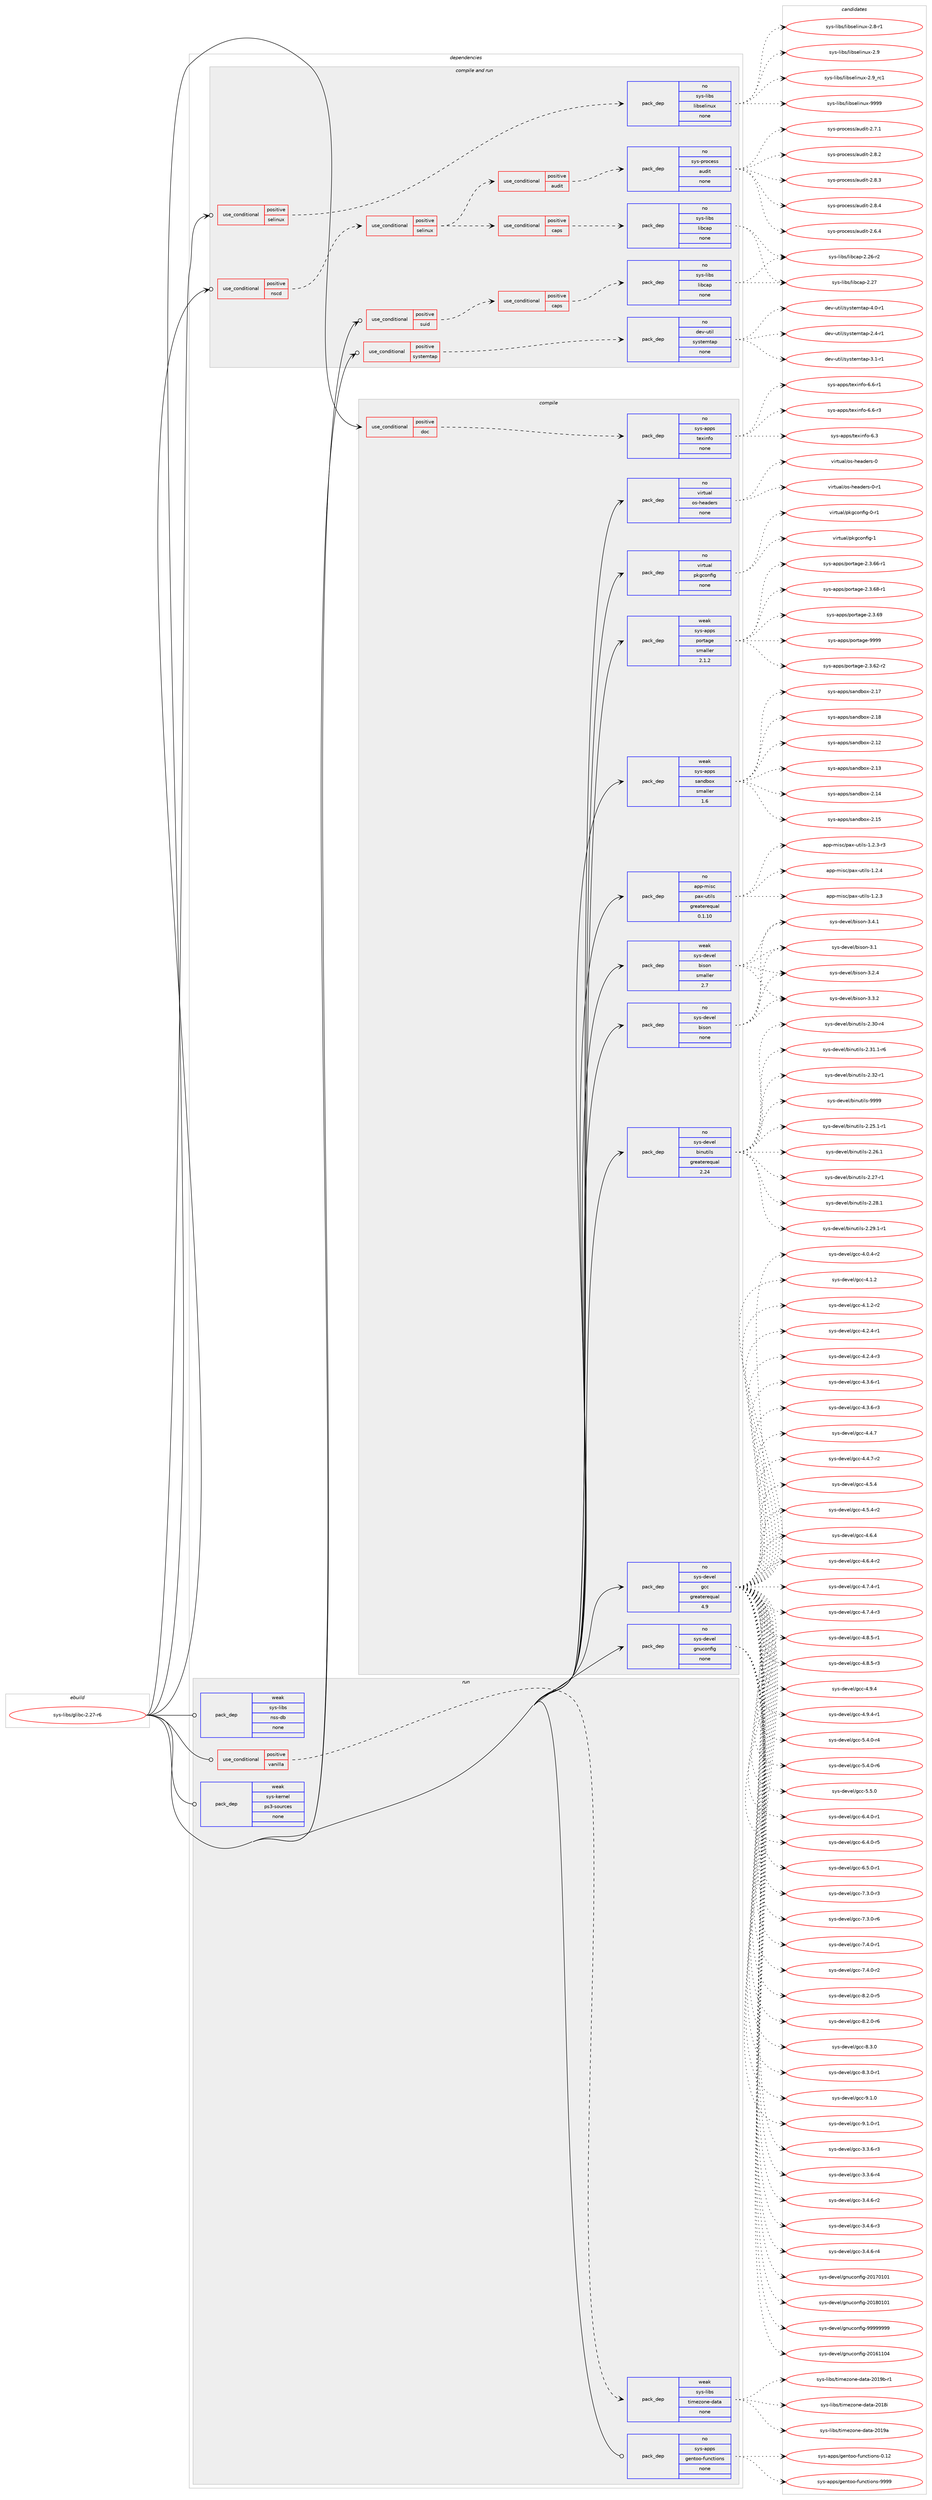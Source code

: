digraph prolog {

# *************
# Graph options
# *************

newrank=true;
concentrate=true;
compound=true;
graph [rankdir=LR,fontname=Helvetica,fontsize=10,ranksep=1.5];#, ranksep=2.5, nodesep=0.2];
edge  [arrowhead=vee];
node  [fontname=Helvetica,fontsize=10];

# **********
# The ebuild
# **********

subgraph cluster_leftcol {
color=gray;
rank=same;
label=<<i>ebuild</i>>;
id [label="sys-libs/glibc-2.27-r6", color=red, width=4, href="../sys-libs/glibc-2.27-r6.svg"];
}

# ****************
# The dependencies
# ****************

subgraph cluster_midcol {
color=gray;
label=<<i>dependencies</i>>;
subgraph cluster_compile {
fillcolor="#eeeeee";
style=filled;
label=<<i>compile</i>>;
subgraph cond411 {
dependency1644 [label=<<TABLE BORDER="0" CELLBORDER="1" CELLSPACING="0" CELLPADDING="4"><TR><TD ROWSPAN="3" CELLPADDING="10">use_conditional</TD></TR><TR><TD>positive</TD></TR><TR><TD>doc</TD></TR></TABLE>>, shape=none, color=red];
subgraph pack1211 {
dependency1645 [label=<<TABLE BORDER="0" CELLBORDER="1" CELLSPACING="0" CELLPADDING="4" WIDTH="220"><TR><TD ROWSPAN="6" CELLPADDING="30">pack_dep</TD></TR><TR><TD WIDTH="110">no</TD></TR><TR><TD>sys-apps</TD></TR><TR><TD>texinfo</TD></TR><TR><TD>none</TD></TR><TR><TD></TD></TR></TABLE>>, shape=none, color=blue];
}
dependency1644:e -> dependency1645:w [weight=20,style="dashed",arrowhead="vee"];
}
id:e -> dependency1644:w [weight=20,style="solid",arrowhead="vee"];
subgraph pack1212 {
dependency1646 [label=<<TABLE BORDER="0" CELLBORDER="1" CELLSPACING="0" CELLPADDING="4" WIDTH="220"><TR><TD ROWSPAN="6" CELLPADDING="30">pack_dep</TD></TR><TR><TD WIDTH="110">no</TD></TR><TR><TD>app-misc</TD></TR><TR><TD>pax-utils</TD></TR><TR><TD>greaterequal</TD></TR><TR><TD>0.1.10</TD></TR></TABLE>>, shape=none, color=blue];
}
id:e -> dependency1646:w [weight=20,style="solid",arrowhead="vee"];
subgraph pack1213 {
dependency1647 [label=<<TABLE BORDER="0" CELLBORDER="1" CELLSPACING="0" CELLPADDING="4" WIDTH="220"><TR><TD ROWSPAN="6" CELLPADDING="30">pack_dep</TD></TR><TR><TD WIDTH="110">no</TD></TR><TR><TD>sys-devel</TD></TR><TR><TD>binutils</TD></TR><TR><TD>greaterequal</TD></TR><TR><TD>2.24</TD></TR></TABLE>>, shape=none, color=blue];
}
id:e -> dependency1647:w [weight=20,style="solid",arrowhead="vee"];
subgraph pack1214 {
dependency1648 [label=<<TABLE BORDER="0" CELLBORDER="1" CELLSPACING="0" CELLPADDING="4" WIDTH="220"><TR><TD ROWSPAN="6" CELLPADDING="30">pack_dep</TD></TR><TR><TD WIDTH="110">no</TD></TR><TR><TD>sys-devel</TD></TR><TR><TD>bison</TD></TR><TR><TD>none</TD></TR><TR><TD></TD></TR></TABLE>>, shape=none, color=blue];
}
id:e -> dependency1648:w [weight=20,style="solid",arrowhead="vee"];
subgraph pack1215 {
dependency1649 [label=<<TABLE BORDER="0" CELLBORDER="1" CELLSPACING="0" CELLPADDING="4" WIDTH="220"><TR><TD ROWSPAN="6" CELLPADDING="30">pack_dep</TD></TR><TR><TD WIDTH="110">no</TD></TR><TR><TD>sys-devel</TD></TR><TR><TD>gcc</TD></TR><TR><TD>greaterequal</TD></TR><TR><TD>4.9</TD></TR></TABLE>>, shape=none, color=blue];
}
id:e -> dependency1649:w [weight=20,style="solid",arrowhead="vee"];
subgraph pack1216 {
dependency1650 [label=<<TABLE BORDER="0" CELLBORDER="1" CELLSPACING="0" CELLPADDING="4" WIDTH="220"><TR><TD ROWSPAN="6" CELLPADDING="30">pack_dep</TD></TR><TR><TD WIDTH="110">no</TD></TR><TR><TD>sys-devel</TD></TR><TR><TD>gnuconfig</TD></TR><TR><TD>none</TD></TR><TR><TD></TD></TR></TABLE>>, shape=none, color=blue];
}
id:e -> dependency1650:w [weight=20,style="solid",arrowhead="vee"];
subgraph pack1217 {
dependency1651 [label=<<TABLE BORDER="0" CELLBORDER="1" CELLSPACING="0" CELLPADDING="4" WIDTH="220"><TR><TD ROWSPAN="6" CELLPADDING="30">pack_dep</TD></TR><TR><TD WIDTH="110">no</TD></TR><TR><TD>virtual</TD></TR><TR><TD>os-headers</TD></TR><TR><TD>none</TD></TR><TR><TD></TD></TR></TABLE>>, shape=none, color=blue];
}
id:e -> dependency1651:w [weight=20,style="solid",arrowhead="vee"];
subgraph pack1218 {
dependency1652 [label=<<TABLE BORDER="0" CELLBORDER="1" CELLSPACING="0" CELLPADDING="4" WIDTH="220"><TR><TD ROWSPAN="6" CELLPADDING="30">pack_dep</TD></TR><TR><TD WIDTH="110">no</TD></TR><TR><TD>virtual</TD></TR><TR><TD>pkgconfig</TD></TR><TR><TD>none</TD></TR><TR><TD></TD></TR></TABLE>>, shape=none, color=blue];
}
id:e -> dependency1652:w [weight=20,style="solid",arrowhead="vee"];
subgraph pack1219 {
dependency1653 [label=<<TABLE BORDER="0" CELLBORDER="1" CELLSPACING="0" CELLPADDING="4" WIDTH="220"><TR><TD ROWSPAN="6" CELLPADDING="30">pack_dep</TD></TR><TR><TD WIDTH="110">weak</TD></TR><TR><TD>sys-apps</TD></TR><TR><TD>portage</TD></TR><TR><TD>smaller</TD></TR><TR><TD>2.1.2</TD></TR></TABLE>>, shape=none, color=blue];
}
id:e -> dependency1653:w [weight=20,style="solid",arrowhead="vee"];
subgraph pack1220 {
dependency1654 [label=<<TABLE BORDER="0" CELLBORDER="1" CELLSPACING="0" CELLPADDING="4" WIDTH="220"><TR><TD ROWSPAN="6" CELLPADDING="30">pack_dep</TD></TR><TR><TD WIDTH="110">weak</TD></TR><TR><TD>sys-apps</TD></TR><TR><TD>sandbox</TD></TR><TR><TD>smaller</TD></TR><TR><TD>1.6</TD></TR></TABLE>>, shape=none, color=blue];
}
id:e -> dependency1654:w [weight=20,style="solid",arrowhead="vee"];
subgraph pack1221 {
dependency1655 [label=<<TABLE BORDER="0" CELLBORDER="1" CELLSPACING="0" CELLPADDING="4" WIDTH="220"><TR><TD ROWSPAN="6" CELLPADDING="30">pack_dep</TD></TR><TR><TD WIDTH="110">weak</TD></TR><TR><TD>sys-devel</TD></TR><TR><TD>bison</TD></TR><TR><TD>smaller</TD></TR><TR><TD>2.7</TD></TR></TABLE>>, shape=none, color=blue];
}
id:e -> dependency1655:w [weight=20,style="solid",arrowhead="vee"];
}
subgraph cluster_compileandrun {
fillcolor="#eeeeee";
style=filled;
label=<<i>compile and run</i>>;
subgraph cond412 {
dependency1656 [label=<<TABLE BORDER="0" CELLBORDER="1" CELLSPACING="0" CELLPADDING="4"><TR><TD ROWSPAN="3" CELLPADDING="10">use_conditional</TD></TR><TR><TD>positive</TD></TR><TR><TD>nscd</TD></TR></TABLE>>, shape=none, color=red];
subgraph cond413 {
dependency1657 [label=<<TABLE BORDER="0" CELLBORDER="1" CELLSPACING="0" CELLPADDING="4"><TR><TD ROWSPAN="3" CELLPADDING="10">use_conditional</TD></TR><TR><TD>positive</TD></TR><TR><TD>selinux</TD></TR></TABLE>>, shape=none, color=red];
subgraph cond414 {
dependency1658 [label=<<TABLE BORDER="0" CELLBORDER="1" CELLSPACING="0" CELLPADDING="4"><TR><TD ROWSPAN="3" CELLPADDING="10">use_conditional</TD></TR><TR><TD>positive</TD></TR><TR><TD>audit</TD></TR></TABLE>>, shape=none, color=red];
subgraph pack1222 {
dependency1659 [label=<<TABLE BORDER="0" CELLBORDER="1" CELLSPACING="0" CELLPADDING="4" WIDTH="220"><TR><TD ROWSPAN="6" CELLPADDING="30">pack_dep</TD></TR><TR><TD WIDTH="110">no</TD></TR><TR><TD>sys-process</TD></TR><TR><TD>audit</TD></TR><TR><TD>none</TD></TR><TR><TD></TD></TR></TABLE>>, shape=none, color=blue];
}
dependency1658:e -> dependency1659:w [weight=20,style="dashed",arrowhead="vee"];
}
dependency1657:e -> dependency1658:w [weight=20,style="dashed",arrowhead="vee"];
subgraph cond415 {
dependency1660 [label=<<TABLE BORDER="0" CELLBORDER="1" CELLSPACING="0" CELLPADDING="4"><TR><TD ROWSPAN="3" CELLPADDING="10">use_conditional</TD></TR><TR><TD>positive</TD></TR><TR><TD>caps</TD></TR></TABLE>>, shape=none, color=red];
subgraph pack1223 {
dependency1661 [label=<<TABLE BORDER="0" CELLBORDER="1" CELLSPACING="0" CELLPADDING="4" WIDTH="220"><TR><TD ROWSPAN="6" CELLPADDING="30">pack_dep</TD></TR><TR><TD WIDTH="110">no</TD></TR><TR><TD>sys-libs</TD></TR><TR><TD>libcap</TD></TR><TR><TD>none</TD></TR><TR><TD></TD></TR></TABLE>>, shape=none, color=blue];
}
dependency1660:e -> dependency1661:w [weight=20,style="dashed",arrowhead="vee"];
}
dependency1657:e -> dependency1660:w [weight=20,style="dashed",arrowhead="vee"];
}
dependency1656:e -> dependency1657:w [weight=20,style="dashed",arrowhead="vee"];
}
id:e -> dependency1656:w [weight=20,style="solid",arrowhead="odotvee"];
subgraph cond416 {
dependency1662 [label=<<TABLE BORDER="0" CELLBORDER="1" CELLSPACING="0" CELLPADDING="4"><TR><TD ROWSPAN="3" CELLPADDING="10">use_conditional</TD></TR><TR><TD>positive</TD></TR><TR><TD>selinux</TD></TR></TABLE>>, shape=none, color=red];
subgraph pack1224 {
dependency1663 [label=<<TABLE BORDER="0" CELLBORDER="1" CELLSPACING="0" CELLPADDING="4" WIDTH="220"><TR><TD ROWSPAN="6" CELLPADDING="30">pack_dep</TD></TR><TR><TD WIDTH="110">no</TD></TR><TR><TD>sys-libs</TD></TR><TR><TD>libselinux</TD></TR><TR><TD>none</TD></TR><TR><TD></TD></TR></TABLE>>, shape=none, color=blue];
}
dependency1662:e -> dependency1663:w [weight=20,style="dashed",arrowhead="vee"];
}
id:e -> dependency1662:w [weight=20,style="solid",arrowhead="odotvee"];
subgraph cond417 {
dependency1664 [label=<<TABLE BORDER="0" CELLBORDER="1" CELLSPACING="0" CELLPADDING="4"><TR><TD ROWSPAN="3" CELLPADDING="10">use_conditional</TD></TR><TR><TD>positive</TD></TR><TR><TD>suid</TD></TR></TABLE>>, shape=none, color=red];
subgraph cond418 {
dependency1665 [label=<<TABLE BORDER="0" CELLBORDER="1" CELLSPACING="0" CELLPADDING="4"><TR><TD ROWSPAN="3" CELLPADDING="10">use_conditional</TD></TR><TR><TD>positive</TD></TR><TR><TD>caps</TD></TR></TABLE>>, shape=none, color=red];
subgraph pack1225 {
dependency1666 [label=<<TABLE BORDER="0" CELLBORDER="1" CELLSPACING="0" CELLPADDING="4" WIDTH="220"><TR><TD ROWSPAN="6" CELLPADDING="30">pack_dep</TD></TR><TR><TD WIDTH="110">no</TD></TR><TR><TD>sys-libs</TD></TR><TR><TD>libcap</TD></TR><TR><TD>none</TD></TR><TR><TD></TD></TR></TABLE>>, shape=none, color=blue];
}
dependency1665:e -> dependency1666:w [weight=20,style="dashed",arrowhead="vee"];
}
dependency1664:e -> dependency1665:w [weight=20,style="dashed",arrowhead="vee"];
}
id:e -> dependency1664:w [weight=20,style="solid",arrowhead="odotvee"];
subgraph cond419 {
dependency1667 [label=<<TABLE BORDER="0" CELLBORDER="1" CELLSPACING="0" CELLPADDING="4"><TR><TD ROWSPAN="3" CELLPADDING="10">use_conditional</TD></TR><TR><TD>positive</TD></TR><TR><TD>systemtap</TD></TR></TABLE>>, shape=none, color=red];
subgraph pack1226 {
dependency1668 [label=<<TABLE BORDER="0" CELLBORDER="1" CELLSPACING="0" CELLPADDING="4" WIDTH="220"><TR><TD ROWSPAN="6" CELLPADDING="30">pack_dep</TD></TR><TR><TD WIDTH="110">no</TD></TR><TR><TD>dev-util</TD></TR><TR><TD>systemtap</TD></TR><TR><TD>none</TD></TR><TR><TD></TD></TR></TABLE>>, shape=none, color=blue];
}
dependency1667:e -> dependency1668:w [weight=20,style="dashed",arrowhead="vee"];
}
id:e -> dependency1667:w [weight=20,style="solid",arrowhead="odotvee"];
}
subgraph cluster_run {
fillcolor="#eeeeee";
style=filled;
label=<<i>run</i>>;
subgraph cond420 {
dependency1669 [label=<<TABLE BORDER="0" CELLBORDER="1" CELLSPACING="0" CELLPADDING="4"><TR><TD ROWSPAN="3" CELLPADDING="10">use_conditional</TD></TR><TR><TD>positive</TD></TR><TR><TD>vanilla</TD></TR></TABLE>>, shape=none, color=red];
subgraph pack1227 {
dependency1670 [label=<<TABLE BORDER="0" CELLBORDER="1" CELLSPACING="0" CELLPADDING="4" WIDTH="220"><TR><TD ROWSPAN="6" CELLPADDING="30">pack_dep</TD></TR><TR><TD WIDTH="110">weak</TD></TR><TR><TD>sys-libs</TD></TR><TR><TD>timezone-data</TD></TR><TR><TD>none</TD></TR><TR><TD></TD></TR></TABLE>>, shape=none, color=blue];
}
dependency1669:e -> dependency1670:w [weight=20,style="dashed",arrowhead="vee"];
}
id:e -> dependency1669:w [weight=20,style="solid",arrowhead="odot"];
subgraph pack1228 {
dependency1671 [label=<<TABLE BORDER="0" CELLBORDER="1" CELLSPACING="0" CELLPADDING="4" WIDTH="220"><TR><TD ROWSPAN="6" CELLPADDING="30">pack_dep</TD></TR><TR><TD WIDTH="110">no</TD></TR><TR><TD>sys-apps</TD></TR><TR><TD>gentoo-functions</TD></TR><TR><TD>none</TD></TR><TR><TD></TD></TR></TABLE>>, shape=none, color=blue];
}
id:e -> dependency1671:w [weight=20,style="solid",arrowhead="odot"];
subgraph pack1229 {
dependency1672 [label=<<TABLE BORDER="0" CELLBORDER="1" CELLSPACING="0" CELLPADDING="4" WIDTH="220"><TR><TD ROWSPAN="6" CELLPADDING="30">pack_dep</TD></TR><TR><TD WIDTH="110">weak</TD></TR><TR><TD>sys-kernel</TD></TR><TR><TD>ps3-sources</TD></TR><TR><TD>none</TD></TR><TR><TD></TD></TR></TABLE>>, shape=none, color=blue];
}
id:e -> dependency1672:w [weight=20,style="solid",arrowhead="odot"];
subgraph pack1230 {
dependency1673 [label=<<TABLE BORDER="0" CELLBORDER="1" CELLSPACING="0" CELLPADDING="4" WIDTH="220"><TR><TD ROWSPAN="6" CELLPADDING="30">pack_dep</TD></TR><TR><TD WIDTH="110">weak</TD></TR><TR><TD>sys-libs</TD></TR><TR><TD>nss-db</TD></TR><TR><TD>none</TD></TR><TR><TD></TD></TR></TABLE>>, shape=none, color=blue];
}
id:e -> dependency1673:w [weight=20,style="solid",arrowhead="odot"];
}
}

# **************
# The candidates
# **************

subgraph cluster_choices {
rank=same;
color=gray;
label=<<i>candidates</i>>;

subgraph choice1211 {
color=black;
nodesep=1;
choice11512111545971121121154711610112010511010211145544651 [label="sys-apps/texinfo-6.3", color=red, width=4,href="../sys-apps/texinfo-6.3.svg"];
choice115121115459711211211547116101120105110102111455446544511449 [label="sys-apps/texinfo-6.6-r1", color=red, width=4,href="../sys-apps/texinfo-6.6-r1.svg"];
choice115121115459711211211547116101120105110102111455446544511451 [label="sys-apps/texinfo-6.6-r3", color=red, width=4,href="../sys-apps/texinfo-6.6-r3.svg"];
dependency1645:e -> choice11512111545971121121154711610112010511010211145544651:w [style=dotted,weight="100"];
dependency1645:e -> choice115121115459711211211547116101120105110102111455446544511449:w [style=dotted,weight="100"];
dependency1645:e -> choice115121115459711211211547116101120105110102111455446544511451:w [style=dotted,weight="100"];
}
subgraph choice1212 {
color=black;
nodesep=1;
choice971121124510910511599471129712045117116105108115454946504651 [label="app-misc/pax-utils-1.2.3", color=red, width=4,href="../app-misc/pax-utils-1.2.3.svg"];
choice9711211245109105115994711297120451171161051081154549465046514511451 [label="app-misc/pax-utils-1.2.3-r3", color=red, width=4,href="../app-misc/pax-utils-1.2.3-r3.svg"];
choice971121124510910511599471129712045117116105108115454946504652 [label="app-misc/pax-utils-1.2.4", color=red, width=4,href="../app-misc/pax-utils-1.2.4.svg"];
dependency1646:e -> choice971121124510910511599471129712045117116105108115454946504651:w [style=dotted,weight="100"];
dependency1646:e -> choice9711211245109105115994711297120451171161051081154549465046514511451:w [style=dotted,weight="100"];
dependency1646:e -> choice971121124510910511599471129712045117116105108115454946504652:w [style=dotted,weight="100"];
}
subgraph choice1213 {
color=black;
nodesep=1;
choice115121115451001011181011084798105110117116105108115455046505346494511449 [label="sys-devel/binutils-2.25.1-r1", color=red, width=4,href="../sys-devel/binutils-2.25.1-r1.svg"];
choice11512111545100101118101108479810511011711610510811545504650544649 [label="sys-devel/binutils-2.26.1", color=red, width=4,href="../sys-devel/binutils-2.26.1.svg"];
choice11512111545100101118101108479810511011711610510811545504650554511449 [label="sys-devel/binutils-2.27-r1", color=red, width=4,href="../sys-devel/binutils-2.27-r1.svg"];
choice11512111545100101118101108479810511011711610510811545504650564649 [label="sys-devel/binutils-2.28.1", color=red, width=4,href="../sys-devel/binutils-2.28.1.svg"];
choice115121115451001011181011084798105110117116105108115455046505746494511449 [label="sys-devel/binutils-2.29.1-r1", color=red, width=4,href="../sys-devel/binutils-2.29.1-r1.svg"];
choice11512111545100101118101108479810511011711610510811545504651484511452 [label="sys-devel/binutils-2.30-r4", color=red, width=4,href="../sys-devel/binutils-2.30-r4.svg"];
choice115121115451001011181011084798105110117116105108115455046514946494511454 [label="sys-devel/binutils-2.31.1-r6", color=red, width=4,href="../sys-devel/binutils-2.31.1-r6.svg"];
choice11512111545100101118101108479810511011711610510811545504651504511449 [label="sys-devel/binutils-2.32-r1", color=red, width=4,href="../sys-devel/binutils-2.32-r1.svg"];
choice1151211154510010111810110847981051101171161051081154557575757 [label="sys-devel/binutils-9999", color=red, width=4,href="../sys-devel/binutils-9999.svg"];
dependency1647:e -> choice115121115451001011181011084798105110117116105108115455046505346494511449:w [style=dotted,weight="100"];
dependency1647:e -> choice11512111545100101118101108479810511011711610510811545504650544649:w [style=dotted,weight="100"];
dependency1647:e -> choice11512111545100101118101108479810511011711610510811545504650554511449:w [style=dotted,weight="100"];
dependency1647:e -> choice11512111545100101118101108479810511011711610510811545504650564649:w [style=dotted,weight="100"];
dependency1647:e -> choice115121115451001011181011084798105110117116105108115455046505746494511449:w [style=dotted,weight="100"];
dependency1647:e -> choice11512111545100101118101108479810511011711610510811545504651484511452:w [style=dotted,weight="100"];
dependency1647:e -> choice115121115451001011181011084798105110117116105108115455046514946494511454:w [style=dotted,weight="100"];
dependency1647:e -> choice11512111545100101118101108479810511011711610510811545504651504511449:w [style=dotted,weight="100"];
dependency1647:e -> choice1151211154510010111810110847981051101171161051081154557575757:w [style=dotted,weight="100"];
}
subgraph choice1214 {
color=black;
nodesep=1;
choice11512111545100101118101108479810511511111045514649 [label="sys-devel/bison-3.1", color=red, width=4,href="../sys-devel/bison-3.1.svg"];
choice115121115451001011181011084798105115111110455146504652 [label="sys-devel/bison-3.2.4", color=red, width=4,href="../sys-devel/bison-3.2.4.svg"];
choice115121115451001011181011084798105115111110455146514650 [label="sys-devel/bison-3.3.2", color=red, width=4,href="../sys-devel/bison-3.3.2.svg"];
choice115121115451001011181011084798105115111110455146524649 [label="sys-devel/bison-3.4.1", color=red, width=4,href="../sys-devel/bison-3.4.1.svg"];
dependency1648:e -> choice11512111545100101118101108479810511511111045514649:w [style=dotted,weight="100"];
dependency1648:e -> choice115121115451001011181011084798105115111110455146504652:w [style=dotted,weight="100"];
dependency1648:e -> choice115121115451001011181011084798105115111110455146514650:w [style=dotted,weight="100"];
dependency1648:e -> choice115121115451001011181011084798105115111110455146524649:w [style=dotted,weight="100"];
}
subgraph choice1215 {
color=black;
nodesep=1;
choice115121115451001011181011084710399994551465146544511451 [label="sys-devel/gcc-3.3.6-r3", color=red, width=4,href="../sys-devel/gcc-3.3.6-r3.svg"];
choice115121115451001011181011084710399994551465146544511452 [label="sys-devel/gcc-3.3.6-r4", color=red, width=4,href="../sys-devel/gcc-3.3.6-r4.svg"];
choice115121115451001011181011084710399994551465246544511450 [label="sys-devel/gcc-3.4.6-r2", color=red, width=4,href="../sys-devel/gcc-3.4.6-r2.svg"];
choice115121115451001011181011084710399994551465246544511451 [label="sys-devel/gcc-3.4.6-r3", color=red, width=4,href="../sys-devel/gcc-3.4.6-r3.svg"];
choice115121115451001011181011084710399994551465246544511452 [label="sys-devel/gcc-3.4.6-r4", color=red, width=4,href="../sys-devel/gcc-3.4.6-r4.svg"];
choice115121115451001011181011084710399994552464846524511450 [label="sys-devel/gcc-4.0.4-r2", color=red, width=4,href="../sys-devel/gcc-4.0.4-r2.svg"];
choice11512111545100101118101108471039999455246494650 [label="sys-devel/gcc-4.1.2", color=red, width=4,href="../sys-devel/gcc-4.1.2.svg"];
choice115121115451001011181011084710399994552464946504511450 [label="sys-devel/gcc-4.1.2-r2", color=red, width=4,href="../sys-devel/gcc-4.1.2-r2.svg"];
choice115121115451001011181011084710399994552465046524511449 [label="sys-devel/gcc-4.2.4-r1", color=red, width=4,href="../sys-devel/gcc-4.2.4-r1.svg"];
choice115121115451001011181011084710399994552465046524511451 [label="sys-devel/gcc-4.2.4-r3", color=red, width=4,href="../sys-devel/gcc-4.2.4-r3.svg"];
choice115121115451001011181011084710399994552465146544511449 [label="sys-devel/gcc-4.3.6-r1", color=red, width=4,href="../sys-devel/gcc-4.3.6-r1.svg"];
choice115121115451001011181011084710399994552465146544511451 [label="sys-devel/gcc-4.3.6-r3", color=red, width=4,href="../sys-devel/gcc-4.3.6-r3.svg"];
choice11512111545100101118101108471039999455246524655 [label="sys-devel/gcc-4.4.7", color=red, width=4,href="../sys-devel/gcc-4.4.7.svg"];
choice115121115451001011181011084710399994552465246554511450 [label="sys-devel/gcc-4.4.7-r2", color=red, width=4,href="../sys-devel/gcc-4.4.7-r2.svg"];
choice11512111545100101118101108471039999455246534652 [label="sys-devel/gcc-4.5.4", color=red, width=4,href="../sys-devel/gcc-4.5.4.svg"];
choice115121115451001011181011084710399994552465346524511450 [label="sys-devel/gcc-4.5.4-r2", color=red, width=4,href="../sys-devel/gcc-4.5.4-r2.svg"];
choice11512111545100101118101108471039999455246544652 [label="sys-devel/gcc-4.6.4", color=red, width=4,href="../sys-devel/gcc-4.6.4.svg"];
choice115121115451001011181011084710399994552465446524511450 [label="sys-devel/gcc-4.6.4-r2", color=red, width=4,href="../sys-devel/gcc-4.6.4-r2.svg"];
choice115121115451001011181011084710399994552465546524511449 [label="sys-devel/gcc-4.7.4-r1", color=red, width=4,href="../sys-devel/gcc-4.7.4-r1.svg"];
choice115121115451001011181011084710399994552465546524511451 [label="sys-devel/gcc-4.7.4-r3", color=red, width=4,href="../sys-devel/gcc-4.7.4-r3.svg"];
choice115121115451001011181011084710399994552465646534511449 [label="sys-devel/gcc-4.8.5-r1", color=red, width=4,href="../sys-devel/gcc-4.8.5-r1.svg"];
choice115121115451001011181011084710399994552465646534511451 [label="sys-devel/gcc-4.8.5-r3", color=red, width=4,href="../sys-devel/gcc-4.8.5-r3.svg"];
choice11512111545100101118101108471039999455246574652 [label="sys-devel/gcc-4.9.4", color=red, width=4,href="../sys-devel/gcc-4.9.4.svg"];
choice115121115451001011181011084710399994552465746524511449 [label="sys-devel/gcc-4.9.4-r1", color=red, width=4,href="../sys-devel/gcc-4.9.4-r1.svg"];
choice115121115451001011181011084710399994553465246484511452 [label="sys-devel/gcc-5.4.0-r4", color=red, width=4,href="../sys-devel/gcc-5.4.0-r4.svg"];
choice115121115451001011181011084710399994553465246484511454 [label="sys-devel/gcc-5.4.0-r6", color=red, width=4,href="../sys-devel/gcc-5.4.0-r6.svg"];
choice11512111545100101118101108471039999455346534648 [label="sys-devel/gcc-5.5.0", color=red, width=4,href="../sys-devel/gcc-5.5.0.svg"];
choice115121115451001011181011084710399994554465246484511449 [label="sys-devel/gcc-6.4.0-r1", color=red, width=4,href="../sys-devel/gcc-6.4.0-r1.svg"];
choice115121115451001011181011084710399994554465246484511453 [label="sys-devel/gcc-6.4.0-r5", color=red, width=4,href="../sys-devel/gcc-6.4.0-r5.svg"];
choice115121115451001011181011084710399994554465346484511449 [label="sys-devel/gcc-6.5.0-r1", color=red, width=4,href="../sys-devel/gcc-6.5.0-r1.svg"];
choice115121115451001011181011084710399994555465146484511451 [label="sys-devel/gcc-7.3.0-r3", color=red, width=4,href="../sys-devel/gcc-7.3.0-r3.svg"];
choice115121115451001011181011084710399994555465146484511454 [label="sys-devel/gcc-7.3.0-r6", color=red, width=4,href="../sys-devel/gcc-7.3.0-r6.svg"];
choice115121115451001011181011084710399994555465246484511449 [label="sys-devel/gcc-7.4.0-r1", color=red, width=4,href="../sys-devel/gcc-7.4.0-r1.svg"];
choice115121115451001011181011084710399994555465246484511450 [label="sys-devel/gcc-7.4.0-r2", color=red, width=4,href="../sys-devel/gcc-7.4.0-r2.svg"];
choice115121115451001011181011084710399994556465046484511453 [label="sys-devel/gcc-8.2.0-r5", color=red, width=4,href="../sys-devel/gcc-8.2.0-r5.svg"];
choice115121115451001011181011084710399994556465046484511454 [label="sys-devel/gcc-8.2.0-r6", color=red, width=4,href="../sys-devel/gcc-8.2.0-r6.svg"];
choice11512111545100101118101108471039999455646514648 [label="sys-devel/gcc-8.3.0", color=red, width=4,href="../sys-devel/gcc-8.3.0.svg"];
choice115121115451001011181011084710399994556465146484511449 [label="sys-devel/gcc-8.3.0-r1", color=red, width=4,href="../sys-devel/gcc-8.3.0-r1.svg"];
choice11512111545100101118101108471039999455746494648 [label="sys-devel/gcc-9.1.0", color=red, width=4,href="../sys-devel/gcc-9.1.0.svg"];
choice115121115451001011181011084710399994557464946484511449 [label="sys-devel/gcc-9.1.0-r1", color=red, width=4,href="../sys-devel/gcc-9.1.0-r1.svg"];
dependency1649:e -> choice115121115451001011181011084710399994551465146544511451:w [style=dotted,weight="100"];
dependency1649:e -> choice115121115451001011181011084710399994551465146544511452:w [style=dotted,weight="100"];
dependency1649:e -> choice115121115451001011181011084710399994551465246544511450:w [style=dotted,weight="100"];
dependency1649:e -> choice115121115451001011181011084710399994551465246544511451:w [style=dotted,weight="100"];
dependency1649:e -> choice115121115451001011181011084710399994551465246544511452:w [style=dotted,weight="100"];
dependency1649:e -> choice115121115451001011181011084710399994552464846524511450:w [style=dotted,weight="100"];
dependency1649:e -> choice11512111545100101118101108471039999455246494650:w [style=dotted,weight="100"];
dependency1649:e -> choice115121115451001011181011084710399994552464946504511450:w [style=dotted,weight="100"];
dependency1649:e -> choice115121115451001011181011084710399994552465046524511449:w [style=dotted,weight="100"];
dependency1649:e -> choice115121115451001011181011084710399994552465046524511451:w [style=dotted,weight="100"];
dependency1649:e -> choice115121115451001011181011084710399994552465146544511449:w [style=dotted,weight="100"];
dependency1649:e -> choice115121115451001011181011084710399994552465146544511451:w [style=dotted,weight="100"];
dependency1649:e -> choice11512111545100101118101108471039999455246524655:w [style=dotted,weight="100"];
dependency1649:e -> choice115121115451001011181011084710399994552465246554511450:w [style=dotted,weight="100"];
dependency1649:e -> choice11512111545100101118101108471039999455246534652:w [style=dotted,weight="100"];
dependency1649:e -> choice115121115451001011181011084710399994552465346524511450:w [style=dotted,weight="100"];
dependency1649:e -> choice11512111545100101118101108471039999455246544652:w [style=dotted,weight="100"];
dependency1649:e -> choice115121115451001011181011084710399994552465446524511450:w [style=dotted,weight="100"];
dependency1649:e -> choice115121115451001011181011084710399994552465546524511449:w [style=dotted,weight="100"];
dependency1649:e -> choice115121115451001011181011084710399994552465546524511451:w [style=dotted,weight="100"];
dependency1649:e -> choice115121115451001011181011084710399994552465646534511449:w [style=dotted,weight="100"];
dependency1649:e -> choice115121115451001011181011084710399994552465646534511451:w [style=dotted,weight="100"];
dependency1649:e -> choice11512111545100101118101108471039999455246574652:w [style=dotted,weight="100"];
dependency1649:e -> choice115121115451001011181011084710399994552465746524511449:w [style=dotted,weight="100"];
dependency1649:e -> choice115121115451001011181011084710399994553465246484511452:w [style=dotted,weight="100"];
dependency1649:e -> choice115121115451001011181011084710399994553465246484511454:w [style=dotted,weight="100"];
dependency1649:e -> choice11512111545100101118101108471039999455346534648:w [style=dotted,weight="100"];
dependency1649:e -> choice115121115451001011181011084710399994554465246484511449:w [style=dotted,weight="100"];
dependency1649:e -> choice115121115451001011181011084710399994554465246484511453:w [style=dotted,weight="100"];
dependency1649:e -> choice115121115451001011181011084710399994554465346484511449:w [style=dotted,weight="100"];
dependency1649:e -> choice115121115451001011181011084710399994555465146484511451:w [style=dotted,weight="100"];
dependency1649:e -> choice115121115451001011181011084710399994555465146484511454:w [style=dotted,weight="100"];
dependency1649:e -> choice115121115451001011181011084710399994555465246484511449:w [style=dotted,weight="100"];
dependency1649:e -> choice115121115451001011181011084710399994555465246484511450:w [style=dotted,weight="100"];
dependency1649:e -> choice115121115451001011181011084710399994556465046484511453:w [style=dotted,weight="100"];
dependency1649:e -> choice115121115451001011181011084710399994556465046484511454:w [style=dotted,weight="100"];
dependency1649:e -> choice11512111545100101118101108471039999455646514648:w [style=dotted,weight="100"];
dependency1649:e -> choice115121115451001011181011084710399994556465146484511449:w [style=dotted,weight="100"];
dependency1649:e -> choice11512111545100101118101108471039999455746494648:w [style=dotted,weight="100"];
dependency1649:e -> choice115121115451001011181011084710399994557464946484511449:w [style=dotted,weight="100"];
}
subgraph choice1216 {
color=black;
nodesep=1;
choice115121115451001011181011084710311011799111110102105103455048495449494852 [label="sys-devel/gnuconfig-20161104", color=red, width=4,href="../sys-devel/gnuconfig-20161104.svg"];
choice115121115451001011181011084710311011799111110102105103455048495548494849 [label="sys-devel/gnuconfig-20170101", color=red, width=4,href="../sys-devel/gnuconfig-20170101.svg"];
choice115121115451001011181011084710311011799111110102105103455048495648494849 [label="sys-devel/gnuconfig-20180101", color=red, width=4,href="../sys-devel/gnuconfig-20180101.svg"];
choice115121115451001011181011084710311011799111110102105103455757575757575757 [label="sys-devel/gnuconfig-99999999", color=red, width=4,href="../sys-devel/gnuconfig-99999999.svg"];
dependency1650:e -> choice115121115451001011181011084710311011799111110102105103455048495449494852:w [style=dotted,weight="100"];
dependency1650:e -> choice115121115451001011181011084710311011799111110102105103455048495548494849:w [style=dotted,weight="100"];
dependency1650:e -> choice115121115451001011181011084710311011799111110102105103455048495648494849:w [style=dotted,weight="100"];
dependency1650:e -> choice115121115451001011181011084710311011799111110102105103455757575757575757:w [style=dotted,weight="100"];
}
subgraph choice1217 {
color=black;
nodesep=1;
choice118105114116117971084711111545104101971001011141154548 [label="virtual/os-headers-0", color=red, width=4,href="../virtual/os-headers-0.svg"];
choice1181051141161179710847111115451041019710010111411545484511449 [label="virtual/os-headers-0-r1", color=red, width=4,href="../virtual/os-headers-0-r1.svg"];
dependency1651:e -> choice118105114116117971084711111545104101971001011141154548:w [style=dotted,weight="100"];
dependency1651:e -> choice1181051141161179710847111115451041019710010111411545484511449:w [style=dotted,weight="100"];
}
subgraph choice1218 {
color=black;
nodesep=1;
choice11810511411611797108471121071039911111010210510345484511449 [label="virtual/pkgconfig-0-r1", color=red, width=4,href="../virtual/pkgconfig-0-r1.svg"];
choice1181051141161179710847112107103991111101021051034549 [label="virtual/pkgconfig-1", color=red, width=4,href="../virtual/pkgconfig-1.svg"];
dependency1652:e -> choice11810511411611797108471121071039911111010210510345484511449:w [style=dotted,weight="100"];
dependency1652:e -> choice1181051141161179710847112107103991111101021051034549:w [style=dotted,weight="100"];
}
subgraph choice1219 {
color=black;
nodesep=1;
choice11512111545971121121154711211111411697103101455046514654504511450 [label="sys-apps/portage-2.3.62-r2", color=red, width=4,href="../sys-apps/portage-2.3.62-r2.svg"];
choice11512111545971121121154711211111411697103101455046514654544511449 [label="sys-apps/portage-2.3.66-r1", color=red, width=4,href="../sys-apps/portage-2.3.66-r1.svg"];
choice11512111545971121121154711211111411697103101455046514654564511449 [label="sys-apps/portage-2.3.68-r1", color=red, width=4,href="../sys-apps/portage-2.3.68-r1.svg"];
choice1151211154597112112115471121111141169710310145504651465457 [label="sys-apps/portage-2.3.69", color=red, width=4,href="../sys-apps/portage-2.3.69.svg"];
choice115121115459711211211547112111114116971031014557575757 [label="sys-apps/portage-9999", color=red, width=4,href="../sys-apps/portage-9999.svg"];
dependency1653:e -> choice11512111545971121121154711211111411697103101455046514654504511450:w [style=dotted,weight="100"];
dependency1653:e -> choice11512111545971121121154711211111411697103101455046514654544511449:w [style=dotted,weight="100"];
dependency1653:e -> choice11512111545971121121154711211111411697103101455046514654564511449:w [style=dotted,weight="100"];
dependency1653:e -> choice1151211154597112112115471121111141169710310145504651465457:w [style=dotted,weight="100"];
dependency1653:e -> choice115121115459711211211547112111114116971031014557575757:w [style=dotted,weight="100"];
}
subgraph choice1220 {
color=black;
nodesep=1;
choice11512111545971121121154711597110100981111204550464950 [label="sys-apps/sandbox-2.12", color=red, width=4,href="../sys-apps/sandbox-2.12.svg"];
choice11512111545971121121154711597110100981111204550464951 [label="sys-apps/sandbox-2.13", color=red, width=4,href="../sys-apps/sandbox-2.13.svg"];
choice11512111545971121121154711597110100981111204550464952 [label="sys-apps/sandbox-2.14", color=red, width=4,href="../sys-apps/sandbox-2.14.svg"];
choice11512111545971121121154711597110100981111204550464953 [label="sys-apps/sandbox-2.15", color=red, width=4,href="../sys-apps/sandbox-2.15.svg"];
choice11512111545971121121154711597110100981111204550464955 [label="sys-apps/sandbox-2.17", color=red, width=4,href="../sys-apps/sandbox-2.17.svg"];
choice11512111545971121121154711597110100981111204550464956 [label="sys-apps/sandbox-2.18", color=red, width=4,href="../sys-apps/sandbox-2.18.svg"];
dependency1654:e -> choice11512111545971121121154711597110100981111204550464950:w [style=dotted,weight="100"];
dependency1654:e -> choice11512111545971121121154711597110100981111204550464951:w [style=dotted,weight="100"];
dependency1654:e -> choice11512111545971121121154711597110100981111204550464952:w [style=dotted,weight="100"];
dependency1654:e -> choice11512111545971121121154711597110100981111204550464953:w [style=dotted,weight="100"];
dependency1654:e -> choice11512111545971121121154711597110100981111204550464955:w [style=dotted,weight="100"];
dependency1654:e -> choice11512111545971121121154711597110100981111204550464956:w [style=dotted,weight="100"];
}
subgraph choice1221 {
color=black;
nodesep=1;
choice11512111545100101118101108479810511511111045514649 [label="sys-devel/bison-3.1", color=red, width=4,href="../sys-devel/bison-3.1.svg"];
choice115121115451001011181011084798105115111110455146504652 [label="sys-devel/bison-3.2.4", color=red, width=4,href="../sys-devel/bison-3.2.4.svg"];
choice115121115451001011181011084798105115111110455146514650 [label="sys-devel/bison-3.3.2", color=red, width=4,href="../sys-devel/bison-3.3.2.svg"];
choice115121115451001011181011084798105115111110455146524649 [label="sys-devel/bison-3.4.1", color=red, width=4,href="../sys-devel/bison-3.4.1.svg"];
dependency1655:e -> choice11512111545100101118101108479810511511111045514649:w [style=dotted,weight="100"];
dependency1655:e -> choice115121115451001011181011084798105115111110455146504652:w [style=dotted,weight="100"];
dependency1655:e -> choice115121115451001011181011084798105115111110455146514650:w [style=dotted,weight="100"];
dependency1655:e -> choice115121115451001011181011084798105115111110455146524649:w [style=dotted,weight="100"];
}
subgraph choice1222 {
color=black;
nodesep=1;
choice11512111545112114111991011151154797117100105116455046544652 [label="sys-process/audit-2.6.4", color=red, width=4,href="../sys-process/audit-2.6.4.svg"];
choice11512111545112114111991011151154797117100105116455046554649 [label="sys-process/audit-2.7.1", color=red, width=4,href="../sys-process/audit-2.7.1.svg"];
choice11512111545112114111991011151154797117100105116455046564650 [label="sys-process/audit-2.8.2", color=red, width=4,href="../sys-process/audit-2.8.2.svg"];
choice11512111545112114111991011151154797117100105116455046564651 [label="sys-process/audit-2.8.3", color=red, width=4,href="../sys-process/audit-2.8.3.svg"];
choice11512111545112114111991011151154797117100105116455046564652 [label="sys-process/audit-2.8.4", color=red, width=4,href="../sys-process/audit-2.8.4.svg"];
dependency1659:e -> choice11512111545112114111991011151154797117100105116455046544652:w [style=dotted,weight="100"];
dependency1659:e -> choice11512111545112114111991011151154797117100105116455046554649:w [style=dotted,weight="100"];
dependency1659:e -> choice11512111545112114111991011151154797117100105116455046564650:w [style=dotted,weight="100"];
dependency1659:e -> choice11512111545112114111991011151154797117100105116455046564651:w [style=dotted,weight="100"];
dependency1659:e -> choice11512111545112114111991011151154797117100105116455046564652:w [style=dotted,weight="100"];
}
subgraph choice1223 {
color=black;
nodesep=1;
choice11512111545108105981154710810598999711245504650544511450 [label="sys-libs/libcap-2.26-r2", color=red, width=4,href="../sys-libs/libcap-2.26-r2.svg"];
choice1151211154510810598115471081059899971124550465055 [label="sys-libs/libcap-2.27", color=red, width=4,href="../sys-libs/libcap-2.27.svg"];
dependency1661:e -> choice11512111545108105981154710810598999711245504650544511450:w [style=dotted,weight="100"];
dependency1661:e -> choice1151211154510810598115471081059899971124550465055:w [style=dotted,weight="100"];
}
subgraph choice1224 {
color=black;
nodesep=1;
choice11512111545108105981154710810598115101108105110117120455046564511449 [label="sys-libs/libselinux-2.8-r1", color=red, width=4,href="../sys-libs/libselinux-2.8-r1.svg"];
choice1151211154510810598115471081059811510110810511011712045504657 [label="sys-libs/libselinux-2.9", color=red, width=4,href="../sys-libs/libselinux-2.9.svg"];
choice1151211154510810598115471081059811510110810511011712045504657951149949 [label="sys-libs/libselinux-2.9_rc1", color=red, width=4,href="../sys-libs/libselinux-2.9_rc1.svg"];
choice115121115451081059811547108105981151011081051101171204557575757 [label="sys-libs/libselinux-9999", color=red, width=4,href="../sys-libs/libselinux-9999.svg"];
dependency1663:e -> choice11512111545108105981154710810598115101108105110117120455046564511449:w [style=dotted,weight="100"];
dependency1663:e -> choice1151211154510810598115471081059811510110810511011712045504657:w [style=dotted,weight="100"];
dependency1663:e -> choice1151211154510810598115471081059811510110810511011712045504657951149949:w [style=dotted,weight="100"];
dependency1663:e -> choice115121115451081059811547108105981151011081051101171204557575757:w [style=dotted,weight="100"];
}
subgraph choice1225 {
color=black;
nodesep=1;
choice11512111545108105981154710810598999711245504650544511450 [label="sys-libs/libcap-2.26-r2", color=red, width=4,href="../sys-libs/libcap-2.26-r2.svg"];
choice1151211154510810598115471081059899971124550465055 [label="sys-libs/libcap-2.27", color=red, width=4,href="../sys-libs/libcap-2.27.svg"];
dependency1666:e -> choice11512111545108105981154710810598999711245504650544511450:w [style=dotted,weight="100"];
dependency1666:e -> choice1151211154510810598115471081059899971124550465055:w [style=dotted,weight="100"];
}
subgraph choice1226 {
color=black;
nodesep=1;
choice100101118451171161051084711512111511610110911697112455046524511449 [label="dev-util/systemtap-2.4-r1", color=red, width=4,href="../dev-util/systemtap-2.4-r1.svg"];
choice100101118451171161051084711512111511610110911697112455146494511449 [label="dev-util/systemtap-3.1-r1", color=red, width=4,href="../dev-util/systemtap-3.1-r1.svg"];
choice100101118451171161051084711512111511610110911697112455246484511449 [label="dev-util/systemtap-4.0-r1", color=red, width=4,href="../dev-util/systemtap-4.0-r1.svg"];
dependency1668:e -> choice100101118451171161051084711512111511610110911697112455046524511449:w [style=dotted,weight="100"];
dependency1668:e -> choice100101118451171161051084711512111511610110911697112455146494511449:w [style=dotted,weight="100"];
dependency1668:e -> choice100101118451171161051084711512111511610110911697112455246484511449:w [style=dotted,weight="100"];
}
subgraph choice1227 {
color=black;
nodesep=1;
choice1151211154510810598115471161051091011221111101014510097116974550484956105 [label="sys-libs/timezone-data-2018i", color=red, width=4,href="../sys-libs/timezone-data-2018i.svg"];
choice115121115451081059811547116105109101122111110101451009711697455048495797 [label="sys-libs/timezone-data-2019a", color=red, width=4,href="../sys-libs/timezone-data-2019a.svg"];
choice1151211154510810598115471161051091011221111101014510097116974550484957984511449 [label="sys-libs/timezone-data-2019b-r1", color=red, width=4,href="../sys-libs/timezone-data-2019b-r1.svg"];
dependency1670:e -> choice1151211154510810598115471161051091011221111101014510097116974550484956105:w [style=dotted,weight="100"];
dependency1670:e -> choice115121115451081059811547116105109101122111110101451009711697455048495797:w [style=dotted,weight="100"];
dependency1670:e -> choice1151211154510810598115471161051091011221111101014510097116974550484957984511449:w [style=dotted,weight="100"];
}
subgraph choice1228 {
color=black;
nodesep=1;
choice11512111545971121121154710310111011611111145102117110991161051111101154548464950 [label="sys-apps/gentoo-functions-0.12", color=red, width=4,href="../sys-apps/gentoo-functions-0.12.svg"];
choice11512111545971121121154710310111011611111145102117110991161051111101154557575757 [label="sys-apps/gentoo-functions-9999", color=red, width=4,href="../sys-apps/gentoo-functions-9999.svg"];
dependency1671:e -> choice11512111545971121121154710310111011611111145102117110991161051111101154548464950:w [style=dotted,weight="100"];
dependency1671:e -> choice11512111545971121121154710310111011611111145102117110991161051111101154557575757:w [style=dotted,weight="100"];
}
subgraph choice1229 {
color=black;
nodesep=1;
}
subgraph choice1230 {
color=black;
nodesep=1;
}
}

}
